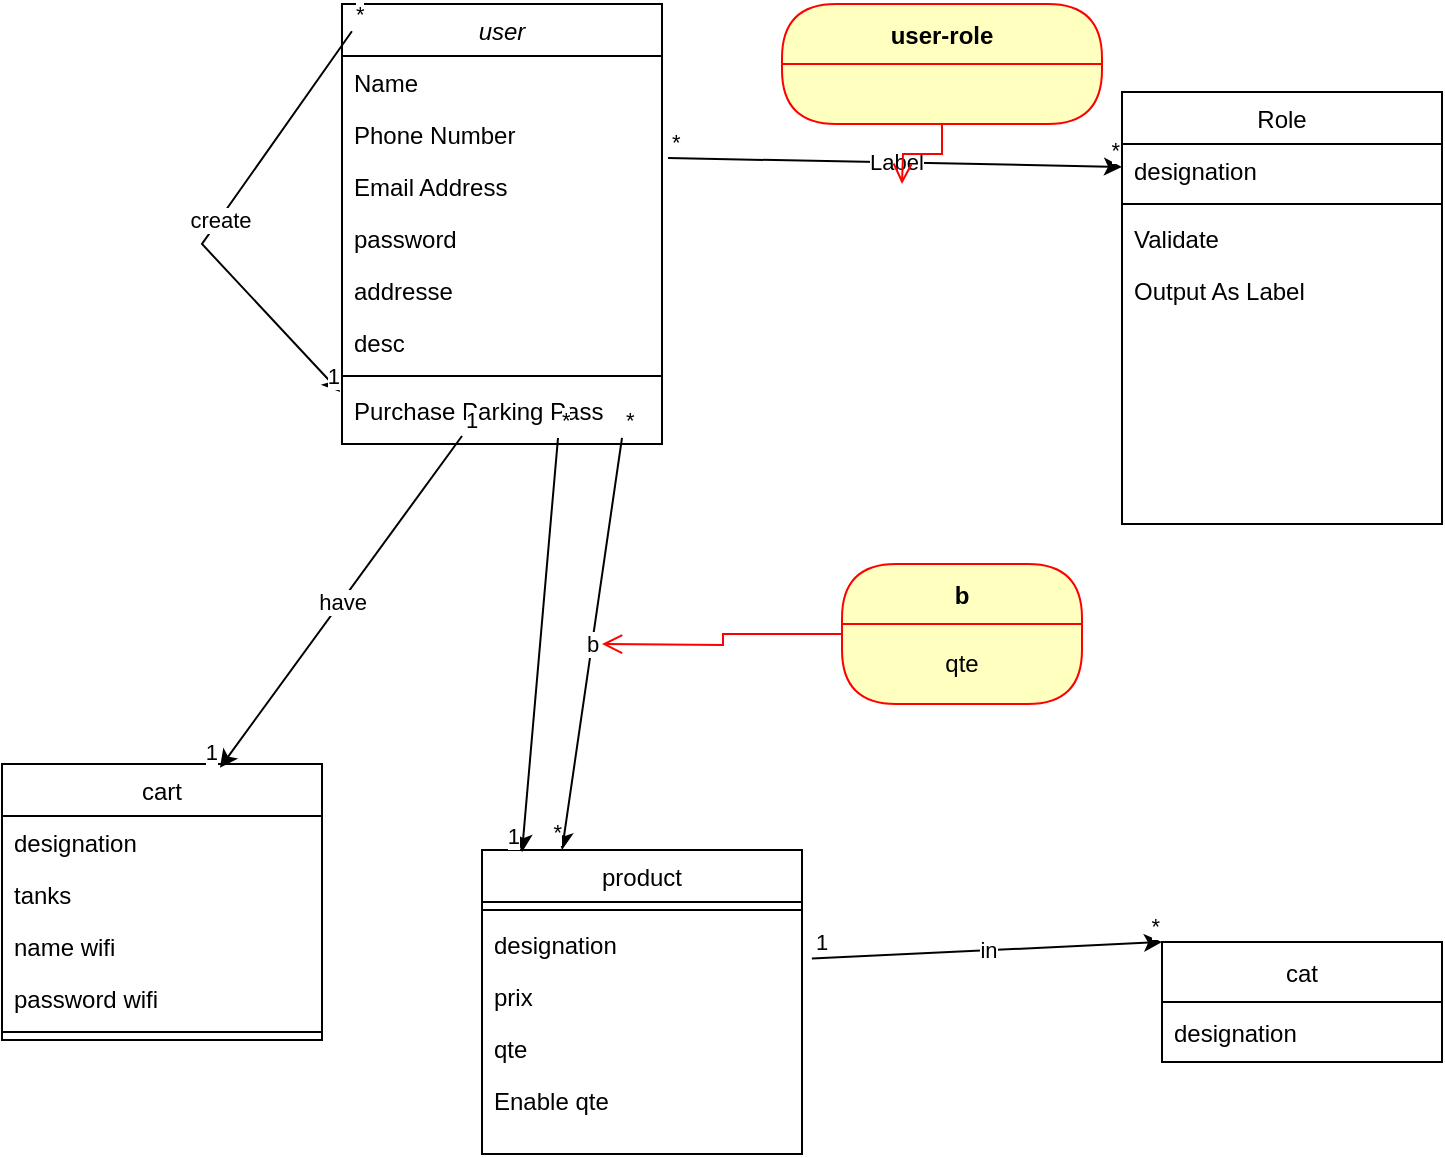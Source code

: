<mxfile version="20.2.6" type="github" pages="3">
  <diagram id="C5RBs43oDa-KdzZeNtuy" name="use case">
    <mxGraphModel dx="1108" dy="440" grid="1" gridSize="10" guides="1" tooltips="1" connect="1" arrows="1" fold="1" page="1" pageScale="1" pageWidth="827" pageHeight="1169" math="0" shadow="0">
      <root>
        <mxCell id="WIyWlLk6GJQsqaUBKTNV-0" />
        <mxCell id="WIyWlLk6GJQsqaUBKTNV-1" parent="WIyWlLk6GJQsqaUBKTNV-0" />
        <mxCell id="zkfFHV4jXpPFQw0GAbJ--0" value="user" style="swimlane;fontStyle=2;align=center;verticalAlign=top;childLayout=stackLayout;horizontal=1;startSize=26;horizontalStack=0;resizeParent=1;resizeLast=0;collapsible=1;marginBottom=0;rounded=0;shadow=0;strokeWidth=1;" parent="WIyWlLk6GJQsqaUBKTNV-1" vertex="1">
          <mxGeometry x="230" y="10" width="160" height="220" as="geometry">
            <mxRectangle x="230" y="140" width="160" height="26" as="alternateBounds" />
          </mxGeometry>
        </mxCell>
        <mxCell id="zkfFHV4jXpPFQw0GAbJ--1" value="Name" style="text;align=left;verticalAlign=top;spacingLeft=4;spacingRight=4;overflow=hidden;rotatable=0;points=[[0,0.5],[1,0.5]];portConstraint=eastwest;" parent="zkfFHV4jXpPFQw0GAbJ--0" vertex="1">
          <mxGeometry y="26" width="160" height="26" as="geometry" />
        </mxCell>
        <mxCell id="zkfFHV4jXpPFQw0GAbJ--2" value="Phone Number" style="text;align=left;verticalAlign=top;spacingLeft=4;spacingRight=4;overflow=hidden;rotatable=0;points=[[0,0.5],[1,0.5]];portConstraint=eastwest;rounded=0;shadow=0;html=0;" parent="zkfFHV4jXpPFQw0GAbJ--0" vertex="1">
          <mxGeometry y="52" width="160" height="26" as="geometry" />
        </mxCell>
        <mxCell id="zkfFHV4jXpPFQw0GAbJ--3" value="Email Address" style="text;align=left;verticalAlign=top;spacingLeft=4;spacingRight=4;overflow=hidden;rotatable=0;points=[[0,0.5],[1,0.5]];portConstraint=eastwest;rounded=0;shadow=0;html=0;" parent="zkfFHV4jXpPFQw0GAbJ--0" vertex="1">
          <mxGeometry y="78" width="160" height="26" as="geometry" />
        </mxCell>
        <mxCell id="9GW9zPtt0OB-GFvqHlYb-56" value="password" style="text;align=left;verticalAlign=top;spacingLeft=4;spacingRight=4;overflow=hidden;rotatable=0;points=[[0,0.5],[1,0.5]];portConstraint=eastwest;rounded=0;shadow=0;html=0;" parent="zkfFHV4jXpPFQw0GAbJ--0" vertex="1">
          <mxGeometry y="104" width="160" height="26" as="geometry" />
        </mxCell>
        <mxCell id="9GW9zPtt0OB-GFvqHlYb-57" value="addresse" style="text;align=left;verticalAlign=top;spacingLeft=4;spacingRight=4;overflow=hidden;rotatable=0;points=[[0,0.5],[1,0.5]];portConstraint=eastwest;rounded=0;shadow=0;html=0;" parent="zkfFHV4jXpPFQw0GAbJ--0" vertex="1">
          <mxGeometry y="130" width="160" height="26" as="geometry" />
        </mxCell>
        <mxCell id="9GW9zPtt0OB-GFvqHlYb-58" value="desc" style="text;align=left;verticalAlign=top;spacingLeft=4;spacingRight=4;overflow=hidden;rotatable=0;points=[[0,0.5],[1,0.5]];portConstraint=eastwest;rounded=0;shadow=0;html=0;" parent="zkfFHV4jXpPFQw0GAbJ--0" vertex="1">
          <mxGeometry y="156" width="160" height="26" as="geometry" />
        </mxCell>
        <mxCell id="zkfFHV4jXpPFQw0GAbJ--4" value="" style="line;html=1;strokeWidth=1;align=left;verticalAlign=middle;spacingTop=-1;spacingLeft=3;spacingRight=3;rotatable=0;labelPosition=right;points=[];portConstraint=eastwest;" parent="zkfFHV4jXpPFQw0GAbJ--0" vertex="1">
          <mxGeometry y="182" width="160" height="8" as="geometry" />
        </mxCell>
        <mxCell id="zkfFHV4jXpPFQw0GAbJ--5" value="Purchase Parking Pass" style="text;align=left;verticalAlign=top;spacingLeft=4;spacingRight=4;overflow=hidden;rotatable=0;points=[[0,0.5],[1,0.5]];portConstraint=eastwest;" parent="zkfFHV4jXpPFQw0GAbJ--0" vertex="1">
          <mxGeometry y="190" width="160" height="26" as="geometry" />
        </mxCell>
        <mxCell id="7Ox-P96dGKHUw_3E_dPG-4" value="" style="endArrow=classic;html=1;rounded=0;exitX=0.031;exitY=0.062;exitDx=0;exitDy=0;exitPerimeter=0;entryX=-0.006;entryY=0.154;entryDx=0;entryDy=0;entryPerimeter=0;" edge="1" parent="zkfFHV4jXpPFQw0GAbJ--0" source="zkfFHV4jXpPFQw0GAbJ--0" target="zkfFHV4jXpPFQw0GAbJ--5">
          <mxGeometry relative="1" as="geometry">
            <mxPoint x="-200" y="120" as="sourcePoint" />
            <mxPoint x="54" y="182" as="targetPoint" />
            <Array as="points">
              <mxPoint x="-70" y="120" />
            </Array>
          </mxGeometry>
        </mxCell>
        <mxCell id="7Ox-P96dGKHUw_3E_dPG-5" value="create" style="edgeLabel;resizable=0;html=1;align=center;verticalAlign=middle;" connectable="0" vertex="1" parent="7Ox-P96dGKHUw_3E_dPG-4">
          <mxGeometry relative="1" as="geometry" />
        </mxCell>
        <mxCell id="7Ox-P96dGKHUw_3E_dPG-6" value="*" style="edgeLabel;resizable=0;html=1;align=left;verticalAlign=bottom;" connectable="0" vertex="1" parent="7Ox-P96dGKHUw_3E_dPG-4">
          <mxGeometry x="-1" relative="1" as="geometry" />
        </mxCell>
        <mxCell id="7Ox-P96dGKHUw_3E_dPG-7" value="1" style="edgeLabel;resizable=0;html=1;align=right;verticalAlign=bottom;" connectable="0" vertex="1" parent="7Ox-P96dGKHUw_3E_dPG-4">
          <mxGeometry x="1" relative="1" as="geometry" />
        </mxCell>
        <mxCell id="zkfFHV4jXpPFQw0GAbJ--6" value="cart" style="swimlane;fontStyle=0;align=center;verticalAlign=top;childLayout=stackLayout;horizontal=1;startSize=26;horizontalStack=0;resizeParent=1;resizeLast=0;collapsible=1;marginBottom=0;rounded=0;shadow=0;strokeWidth=1;" parent="WIyWlLk6GJQsqaUBKTNV-1" vertex="1">
          <mxGeometry x="60" y="390" width="160" height="138" as="geometry">
            <mxRectangle x="130" y="380" width="160" height="26" as="alternateBounds" />
          </mxGeometry>
        </mxCell>
        <mxCell id="zkfFHV4jXpPFQw0GAbJ--7" value="designation" style="text;align=left;verticalAlign=top;spacingLeft=4;spacingRight=4;overflow=hidden;rotatable=0;points=[[0,0.5],[1,0.5]];portConstraint=eastwest;" parent="zkfFHV4jXpPFQw0GAbJ--6" vertex="1">
          <mxGeometry y="26" width="160" height="26" as="geometry" />
        </mxCell>
        <mxCell id="zkfFHV4jXpPFQw0GAbJ--8" value="tanks" style="text;align=left;verticalAlign=top;spacingLeft=4;spacingRight=4;overflow=hidden;rotatable=0;points=[[0,0.5],[1,0.5]];portConstraint=eastwest;rounded=0;shadow=0;html=0;" parent="zkfFHV4jXpPFQw0GAbJ--6" vertex="1">
          <mxGeometry y="52" width="160" height="26" as="geometry" />
        </mxCell>
        <mxCell id="9GW9zPtt0OB-GFvqHlYb-60" value="name wifi" style="text;align=left;verticalAlign=top;spacingLeft=4;spacingRight=4;overflow=hidden;rotatable=0;points=[[0,0.5],[1,0.5]];portConstraint=eastwest;rounded=0;shadow=0;html=0;" parent="zkfFHV4jXpPFQw0GAbJ--6" vertex="1">
          <mxGeometry y="78" width="160" height="26" as="geometry" />
        </mxCell>
        <mxCell id="9GW9zPtt0OB-GFvqHlYb-59" value="password wifi" style="text;align=left;verticalAlign=top;spacingLeft=4;spacingRight=4;overflow=hidden;rotatable=0;points=[[0,0.5],[1,0.5]];portConstraint=eastwest;rounded=0;shadow=0;html=0;" parent="zkfFHV4jXpPFQw0GAbJ--6" vertex="1">
          <mxGeometry y="104" width="160" height="26" as="geometry" />
        </mxCell>
        <mxCell id="zkfFHV4jXpPFQw0GAbJ--9" value="" style="line;html=1;strokeWidth=1;align=left;verticalAlign=middle;spacingTop=-1;spacingLeft=3;spacingRight=3;rotatable=0;labelPosition=right;points=[];portConstraint=eastwest;" parent="zkfFHV4jXpPFQw0GAbJ--6" vertex="1">
          <mxGeometry y="130" width="160" height="8" as="geometry" />
        </mxCell>
        <mxCell id="zkfFHV4jXpPFQw0GAbJ--13" value="product" style="swimlane;fontStyle=0;align=center;verticalAlign=top;childLayout=stackLayout;horizontal=1;startSize=26;horizontalStack=0;resizeParent=1;resizeLast=0;collapsible=1;marginBottom=0;rounded=0;shadow=0;strokeWidth=1;" parent="WIyWlLk6GJQsqaUBKTNV-1" vertex="1">
          <mxGeometry x="300" y="433" width="160" height="152" as="geometry">
            <mxRectangle x="340" y="380" width="170" height="26" as="alternateBounds" />
          </mxGeometry>
        </mxCell>
        <mxCell id="zkfFHV4jXpPFQw0GAbJ--15" value="" style="line;html=1;strokeWidth=1;align=left;verticalAlign=middle;spacingTop=-1;spacingLeft=3;spacingRight=3;rotatable=0;labelPosition=right;points=[];portConstraint=eastwest;" parent="zkfFHV4jXpPFQw0GAbJ--13" vertex="1">
          <mxGeometry y="26" width="160" height="8" as="geometry" />
        </mxCell>
        <mxCell id="zkfFHV4jXpPFQw0GAbJ--14" value="designation" style="text;align=left;verticalAlign=top;spacingLeft=4;spacingRight=4;overflow=hidden;rotatable=0;points=[[0,0.5],[1,0.5]];portConstraint=eastwest;" parent="zkfFHV4jXpPFQw0GAbJ--13" vertex="1">
          <mxGeometry y="34" width="160" height="26" as="geometry" />
        </mxCell>
        <mxCell id="9GW9zPtt0OB-GFvqHlYb-53" value="prix" style="text;align=left;verticalAlign=top;spacingLeft=4;spacingRight=4;overflow=hidden;rotatable=0;points=[[0,0.5],[1,0.5]];portConstraint=eastwest;" parent="zkfFHV4jXpPFQw0GAbJ--13" vertex="1">
          <mxGeometry y="60" width="160" height="26" as="geometry" />
        </mxCell>
        <mxCell id="9GW9zPtt0OB-GFvqHlYb-54" value="qte" style="text;align=left;verticalAlign=top;spacingLeft=4;spacingRight=4;overflow=hidden;rotatable=0;points=[[0,0.5],[1,0.5]];portConstraint=eastwest;" parent="zkfFHV4jXpPFQw0GAbJ--13" vertex="1">
          <mxGeometry y="86" width="160" height="26" as="geometry" />
        </mxCell>
        <mxCell id="9GW9zPtt0OB-GFvqHlYb-65" value="Enable qte" style="text;align=left;verticalAlign=top;spacingLeft=4;spacingRight=4;overflow=hidden;rotatable=0;points=[[0,0.5],[1,0.5]];portConstraint=eastwest;" parent="zkfFHV4jXpPFQw0GAbJ--13" vertex="1">
          <mxGeometry y="112" width="160" height="26" as="geometry" />
        </mxCell>
        <mxCell id="zkfFHV4jXpPFQw0GAbJ--17" value="Role" style="swimlane;fontStyle=0;align=center;verticalAlign=top;childLayout=stackLayout;horizontal=1;startSize=26;horizontalStack=0;resizeParent=1;resizeLast=0;collapsible=1;marginBottom=0;rounded=0;shadow=0;strokeWidth=1;" parent="WIyWlLk6GJQsqaUBKTNV-1" vertex="1">
          <mxGeometry x="620" y="54" width="160" height="216" as="geometry">
            <mxRectangle x="550" y="140" width="160" height="26" as="alternateBounds" />
          </mxGeometry>
        </mxCell>
        <mxCell id="zkfFHV4jXpPFQw0GAbJ--18" value="designation" style="text;align=left;verticalAlign=top;spacingLeft=4;spacingRight=4;overflow=hidden;rotatable=0;points=[[0,0.5],[1,0.5]];portConstraint=eastwest;" parent="zkfFHV4jXpPFQw0GAbJ--17" vertex="1">
          <mxGeometry y="26" width="160" height="26" as="geometry" />
        </mxCell>
        <mxCell id="zkfFHV4jXpPFQw0GAbJ--23" value="" style="line;html=1;strokeWidth=1;align=left;verticalAlign=middle;spacingTop=-1;spacingLeft=3;spacingRight=3;rotatable=0;labelPosition=right;points=[];portConstraint=eastwest;" parent="zkfFHV4jXpPFQw0GAbJ--17" vertex="1">
          <mxGeometry y="52" width="160" height="8" as="geometry" />
        </mxCell>
        <mxCell id="zkfFHV4jXpPFQw0GAbJ--24" value="Validate" style="text;align=left;verticalAlign=top;spacingLeft=4;spacingRight=4;overflow=hidden;rotatable=0;points=[[0,0.5],[1,0.5]];portConstraint=eastwest;" parent="zkfFHV4jXpPFQw0GAbJ--17" vertex="1">
          <mxGeometry y="60" width="160" height="26" as="geometry" />
        </mxCell>
        <mxCell id="zkfFHV4jXpPFQw0GAbJ--25" value="Output As Label" style="text;align=left;verticalAlign=top;spacingLeft=4;spacingRight=4;overflow=hidden;rotatable=0;points=[[0,0.5],[1,0.5]];portConstraint=eastwest;" parent="zkfFHV4jXpPFQw0GAbJ--17" vertex="1">
          <mxGeometry y="86" width="160" height="26" as="geometry" />
        </mxCell>
        <mxCell id="9GW9zPtt0OB-GFvqHlYb-6" value="cat" style="swimlane;fontStyle=0;childLayout=stackLayout;horizontal=1;startSize=30;horizontalStack=0;resizeParent=1;resizeParentMax=0;resizeLast=0;collapsible=1;marginBottom=0;" parent="WIyWlLk6GJQsqaUBKTNV-1" vertex="1">
          <mxGeometry x="640" y="479" width="140" height="60" as="geometry" />
        </mxCell>
        <mxCell id="9GW9zPtt0OB-GFvqHlYb-7" value="designation" style="text;strokeColor=none;fillColor=none;align=left;verticalAlign=middle;spacingLeft=4;spacingRight=4;overflow=hidden;points=[[0,0.5],[1,0.5]];portConstraint=eastwest;rotatable=0;" parent="9GW9zPtt0OB-GFvqHlYb-6" vertex="1">
          <mxGeometry y="30" width="140" height="30" as="geometry" />
        </mxCell>
        <mxCell id="9GW9zPtt0OB-GFvqHlYb-15" value="" style="endArrow=classic;html=1;rounded=0;exitX=0.375;exitY=1;exitDx=0;exitDy=0;exitPerimeter=0;entryX=0.681;entryY=0.014;entryDx=0;entryDy=0;entryPerimeter=0;" parent="WIyWlLk6GJQsqaUBKTNV-1" source="zkfFHV4jXpPFQw0GAbJ--5" target="zkfFHV4jXpPFQw0GAbJ--6" edge="1">
          <mxGeometry relative="1" as="geometry">
            <mxPoint x="370" y="310" as="sourcePoint" />
            <mxPoint x="530" y="310" as="targetPoint" />
          </mxGeometry>
        </mxCell>
        <mxCell id="9GW9zPtt0OB-GFvqHlYb-16" value="have" style="edgeLabel;resizable=0;html=1;align=center;verticalAlign=middle;" parent="9GW9zPtt0OB-GFvqHlYb-15" connectable="0" vertex="1">
          <mxGeometry relative="1" as="geometry" />
        </mxCell>
        <mxCell id="9GW9zPtt0OB-GFvqHlYb-17" value="1" style="edgeLabel;resizable=0;html=1;align=left;verticalAlign=bottom;" parent="9GW9zPtt0OB-GFvqHlYb-15" connectable="0" vertex="1">
          <mxGeometry x="-1" relative="1" as="geometry" />
        </mxCell>
        <mxCell id="9GW9zPtt0OB-GFvqHlYb-18" value="1" style="edgeLabel;resizable=0;html=1;align=right;verticalAlign=bottom;" parent="9GW9zPtt0OB-GFvqHlYb-15" connectable="0" vertex="1">
          <mxGeometry x="1" relative="1" as="geometry" />
        </mxCell>
        <mxCell id="9GW9zPtt0OB-GFvqHlYb-20" value="" style="endArrow=classic;html=1;rounded=0;exitX=1.019;exitY=-0.038;exitDx=0;exitDy=0;exitPerimeter=0;" parent="WIyWlLk6GJQsqaUBKTNV-1" source="zkfFHV4jXpPFQw0GAbJ--3" target="zkfFHV4jXpPFQw0GAbJ--18" edge="1">
          <mxGeometry relative="1" as="geometry">
            <mxPoint x="360" y="270" as="sourcePoint" />
            <mxPoint x="618.08" y="84.002" as="targetPoint" />
          </mxGeometry>
        </mxCell>
        <mxCell id="9GW9zPtt0OB-GFvqHlYb-21" value="Label" style="edgeLabel;resizable=0;html=1;align=center;verticalAlign=middle;" parent="9GW9zPtt0OB-GFvqHlYb-20" connectable="0" vertex="1">
          <mxGeometry relative="1" as="geometry" />
        </mxCell>
        <mxCell id="9GW9zPtt0OB-GFvqHlYb-22" value="*" style="edgeLabel;resizable=0;html=1;align=left;verticalAlign=bottom;" parent="9GW9zPtt0OB-GFvqHlYb-20" connectable="0" vertex="1">
          <mxGeometry x="-1" relative="1" as="geometry" />
        </mxCell>
        <mxCell id="9GW9zPtt0OB-GFvqHlYb-23" value="*" style="edgeLabel;resizable=0;html=1;align=right;verticalAlign=bottom;" parent="9GW9zPtt0OB-GFvqHlYb-20" connectable="0" vertex="1">
          <mxGeometry x="1" relative="1" as="geometry" />
        </mxCell>
        <mxCell id="9GW9zPtt0OB-GFvqHlYb-34" value="" style="endArrow=classic;html=1;rounded=0;exitX=0.875;exitY=1.038;exitDx=0;exitDy=0;exitPerimeter=0;entryX=0.25;entryY=0;entryDx=0;entryDy=0;" parent="WIyWlLk6GJQsqaUBKTNV-1" source="zkfFHV4jXpPFQw0GAbJ--5" target="zkfFHV4jXpPFQw0GAbJ--13" edge="1">
          <mxGeometry relative="1" as="geometry">
            <mxPoint x="370" y="310" as="sourcePoint" />
            <mxPoint x="530" y="310" as="targetPoint" />
          </mxGeometry>
        </mxCell>
        <mxCell id="9GW9zPtt0OB-GFvqHlYb-35" value="b" style="edgeLabel;resizable=0;html=1;align=center;verticalAlign=middle;" parent="9GW9zPtt0OB-GFvqHlYb-34" connectable="0" vertex="1">
          <mxGeometry relative="1" as="geometry" />
        </mxCell>
        <mxCell id="9GW9zPtt0OB-GFvqHlYb-36" value="*" style="edgeLabel;resizable=0;html=1;align=left;verticalAlign=bottom;" parent="9GW9zPtt0OB-GFvqHlYb-34" connectable="0" vertex="1">
          <mxGeometry x="-1" relative="1" as="geometry" />
        </mxCell>
        <mxCell id="9GW9zPtt0OB-GFvqHlYb-37" value="*" style="edgeLabel;resizable=0;html=1;align=right;verticalAlign=bottom;" parent="9GW9zPtt0OB-GFvqHlYb-34" connectable="0" vertex="1">
          <mxGeometry x="1" relative="1" as="geometry" />
        </mxCell>
        <mxCell id="9GW9zPtt0OB-GFvqHlYb-38" value="" style="endArrow=classic;html=1;rounded=0;entryX=0;entryY=0;entryDx=0;entryDy=0;exitX=1.031;exitY=0.357;exitDx=0;exitDy=0;exitPerimeter=0;" parent="WIyWlLk6GJQsqaUBKTNV-1" source="zkfFHV4jXpPFQw0GAbJ--13" target="9GW9zPtt0OB-GFvqHlYb-6" edge="1">
          <mxGeometry relative="1" as="geometry">
            <mxPoint x="370" y="310" as="sourcePoint" />
            <mxPoint x="530" y="310" as="targetPoint" />
          </mxGeometry>
        </mxCell>
        <mxCell id="9GW9zPtt0OB-GFvqHlYb-39" value="in" style="edgeLabel;resizable=0;html=1;align=center;verticalAlign=middle;" parent="9GW9zPtt0OB-GFvqHlYb-38" connectable="0" vertex="1">
          <mxGeometry relative="1" as="geometry" />
        </mxCell>
        <mxCell id="9GW9zPtt0OB-GFvqHlYb-40" value="1" style="edgeLabel;resizable=0;html=1;align=left;verticalAlign=bottom;" parent="9GW9zPtt0OB-GFvqHlYb-38" connectable="0" vertex="1">
          <mxGeometry x="-1" relative="1" as="geometry" />
        </mxCell>
        <mxCell id="9GW9zPtt0OB-GFvqHlYb-41" value="*" style="edgeLabel;resizable=0;html=1;align=right;verticalAlign=bottom;" parent="9GW9zPtt0OB-GFvqHlYb-38" connectable="0" vertex="1">
          <mxGeometry x="1" relative="1" as="geometry" />
        </mxCell>
        <mxCell id="9GW9zPtt0OB-GFvqHlYb-44" value="b" style="swimlane;fontStyle=1;align=center;verticalAlign=middle;childLayout=stackLayout;horizontal=1;startSize=30;horizontalStack=0;resizeParent=0;resizeLast=1;container=0;fontColor=#000000;collapsible=0;rounded=1;arcSize=30;strokeColor=#ff0000;fillColor=#ffffc0;swimlaneFillColor=#ffffc0;dropTarget=0;" parent="WIyWlLk6GJQsqaUBKTNV-1" vertex="1">
          <mxGeometry x="480" y="290" width="120" height="70" as="geometry" />
        </mxCell>
        <mxCell id="9GW9zPtt0OB-GFvqHlYb-45" value="qte" style="text;html=1;strokeColor=none;fillColor=none;align=center;verticalAlign=middle;spacingLeft=4;spacingRight=4;whiteSpace=wrap;overflow=hidden;rotatable=0;fontColor=#000000;" parent="9GW9zPtt0OB-GFvqHlYb-44" vertex="1">
          <mxGeometry y="30" width="120" height="40" as="geometry" />
        </mxCell>
        <mxCell id="9GW9zPtt0OB-GFvqHlYb-46" value="" style="edgeStyle=orthogonalEdgeStyle;html=1;verticalAlign=bottom;endArrow=open;endSize=8;strokeColor=#ff0000;rounded=0;" parent="WIyWlLk6GJQsqaUBKTNV-1" source="9GW9zPtt0OB-GFvqHlYb-44" edge="1">
          <mxGeometry relative="1" as="geometry">
            <mxPoint x="360" y="330" as="targetPoint" />
          </mxGeometry>
        </mxCell>
        <mxCell id="9GW9zPtt0OB-GFvqHlYb-48" value="user-role" style="swimlane;fontStyle=1;align=center;verticalAlign=middle;childLayout=stackLayout;horizontal=1;startSize=30;horizontalStack=0;resizeParent=0;resizeLast=1;container=0;fontColor=#000000;collapsible=0;rounded=1;arcSize=30;strokeColor=#ff0000;fillColor=#ffffc0;swimlaneFillColor=#ffffc0;dropTarget=0;" parent="WIyWlLk6GJQsqaUBKTNV-1" vertex="1">
          <mxGeometry x="450" y="10" width="160" height="60" as="geometry" />
        </mxCell>
        <mxCell id="9GW9zPtt0OB-GFvqHlYb-50" value="" style="edgeStyle=orthogonalEdgeStyle;html=1;verticalAlign=bottom;endArrow=open;endSize=8;strokeColor=#ff0000;rounded=0;" parent="WIyWlLk6GJQsqaUBKTNV-1" source="9GW9zPtt0OB-GFvqHlYb-48" edge="1">
          <mxGeometry relative="1" as="geometry">
            <mxPoint x="510" y="100" as="targetPoint" />
          </mxGeometry>
        </mxCell>
        <mxCell id="9GW9zPtt0OB-GFvqHlYb-61" value="" style="endArrow=classic;html=1;rounded=0;entryX=0.125;entryY=0.007;entryDx=0;entryDy=0;exitX=0.675;exitY=1.038;exitDx=0;exitDy=0;exitPerimeter=0;entryPerimeter=0;" parent="WIyWlLk6GJQsqaUBKTNV-1" source="zkfFHV4jXpPFQw0GAbJ--5" target="zkfFHV4jXpPFQw0GAbJ--13" edge="1">
          <mxGeometry relative="1" as="geometry">
            <mxPoint x="340" y="240" as="sourcePoint" />
            <mxPoint x="310" y="432.01" as="targetPoint" />
          </mxGeometry>
        </mxCell>
        <mxCell id="9GW9zPtt0OB-GFvqHlYb-63" value="*" style="edgeLabel;resizable=0;html=1;align=left;verticalAlign=bottom;" parent="9GW9zPtt0OB-GFvqHlYb-61" connectable="0" vertex="1">
          <mxGeometry x="-1" relative="1" as="geometry" />
        </mxCell>
        <mxCell id="9GW9zPtt0OB-GFvqHlYb-64" value="1" style="edgeLabel;resizable=0;html=1;align=right;verticalAlign=bottom;" parent="9GW9zPtt0OB-GFvqHlYb-61" connectable="0" vertex="1">
          <mxGeometry x="1" relative="1" as="geometry" />
        </mxCell>
      </root>
    </mxGraphModel>
  </diagram>
  <diagram id="ukNAev84shbZowJKCmwm" name="Page-2">
    <mxGraphModel dx="1108" dy="440" grid="1" gridSize="10" guides="1" tooltips="1" connect="1" arrows="1" fold="1" page="1" pageScale="1" pageWidth="850" pageHeight="1100" math="0" shadow="0">
      <root>
        <mxCell id="0" />
        <mxCell id="1" parent="0" />
        <mxCell id="0UPTkYi-YYgdWV12qrN--1" value="user" style="swimlane;fontStyle=2;align=center;verticalAlign=top;childLayout=stackLayout;horizontal=1;startSize=26;horizontalStack=0;resizeParent=1;resizeLast=0;collapsible=1;marginBottom=0;rounded=0;shadow=0;strokeWidth=1;" parent="1" vertex="1">
          <mxGeometry x="100" y="20" width="160" height="242" as="geometry">
            <mxRectangle x="230" y="140" width="160" height="26" as="alternateBounds" />
          </mxGeometry>
        </mxCell>
        <mxCell id="0UPTkYi-YYgdWV12qrN--2" value="Name" style="text;align=left;verticalAlign=top;spacingLeft=4;spacingRight=4;overflow=hidden;rotatable=0;points=[[0,0.5],[1,0.5]];portConstraint=eastwest;" parent="0UPTkYi-YYgdWV12qrN--1" vertex="1">
          <mxGeometry y="26" width="160" height="26" as="geometry" />
        </mxCell>
        <mxCell id="0UPTkYi-YYgdWV12qrN--3" value="Phone Number" style="text;align=left;verticalAlign=top;spacingLeft=4;spacingRight=4;overflow=hidden;rotatable=0;points=[[0,0.5],[1,0.5]];portConstraint=eastwest;rounded=0;shadow=0;html=0;" parent="0UPTkYi-YYgdWV12qrN--1" vertex="1">
          <mxGeometry y="52" width="160" height="26" as="geometry" />
        </mxCell>
        <mxCell id="0UPTkYi-YYgdWV12qrN--4" value="Email Address" style="text;align=left;verticalAlign=top;spacingLeft=4;spacingRight=4;overflow=hidden;rotatable=0;points=[[0,0.5],[1,0.5]];portConstraint=eastwest;rounded=0;shadow=0;html=0;" parent="0UPTkYi-YYgdWV12qrN--1" vertex="1">
          <mxGeometry y="78" width="160" height="26" as="geometry" />
        </mxCell>
        <mxCell id="0UPTkYi-YYgdWV12qrN--5" value="password" style="text;align=left;verticalAlign=top;spacingLeft=4;spacingRight=4;overflow=hidden;rotatable=0;points=[[0,0.5],[1,0.5]];portConstraint=eastwest;rounded=0;shadow=0;html=0;" parent="0UPTkYi-YYgdWV12qrN--1" vertex="1">
          <mxGeometry y="104" width="160" height="26" as="geometry" />
        </mxCell>
        <mxCell id="0UPTkYi-YYgdWV12qrN--6" value="addresse" style="text;align=left;verticalAlign=top;spacingLeft=4;spacingRight=4;overflow=hidden;rotatable=0;points=[[0,0.5],[1,0.5]];portConstraint=eastwest;rounded=0;shadow=0;html=0;" parent="0UPTkYi-YYgdWV12qrN--1" vertex="1">
          <mxGeometry y="130" width="160" height="26" as="geometry" />
        </mxCell>
        <mxCell id="0UPTkYi-YYgdWV12qrN--7" value="desc" style="text;align=left;verticalAlign=top;spacingLeft=4;spacingRight=4;overflow=hidden;rotatable=0;points=[[0,0.5],[1,0.5]];portConstraint=eastwest;rounded=0;shadow=0;html=0;" parent="0UPTkYi-YYgdWV12qrN--1" vertex="1">
          <mxGeometry y="156" width="160" height="26" as="geometry" />
        </mxCell>
        <mxCell id="81LsaDCHp09TIffWch5B-2" value="user_id" style="text;align=left;verticalAlign=top;spacingLeft=4;spacingRight=4;overflow=hidden;rotatable=0;points=[[0,0.5],[1,0.5]];portConstraint=eastwest;rounded=0;shadow=0;html=0;" vertex="1" parent="0UPTkYi-YYgdWV12qrN--1">
          <mxGeometry y="182" width="160" height="26" as="geometry" />
        </mxCell>
        <mxCell id="0UPTkYi-YYgdWV12qrN--8" value="" style="line;html=1;strokeWidth=1;align=left;verticalAlign=middle;spacingTop=-1;spacingLeft=3;spacingRight=3;rotatable=0;labelPosition=right;points=[];portConstraint=eastwest;" parent="0UPTkYi-YYgdWV12qrN--1" vertex="1">
          <mxGeometry y="208" width="160" height="8" as="geometry" />
        </mxCell>
        <mxCell id="0UPTkYi-YYgdWV12qrN--9" value="." style="text;align=left;verticalAlign=top;spacingLeft=4;spacingRight=4;overflow=hidden;rotatable=0;points=[[0,0.5],[1,0.5]];portConstraint=eastwest;" parent="0UPTkYi-YYgdWV12qrN--1" vertex="1">
          <mxGeometry y="216" width="160" height="26" as="geometry" />
        </mxCell>
        <mxCell id="81LsaDCHp09TIffWch5B-1" value="" style="endArrow=classic;html=1;rounded=0;entryX=1;entryY=0.065;entryDx=0;entryDy=0;entryPerimeter=0;" edge="1" parent="0UPTkYi-YYgdWV12qrN--1" source="81LsaDCHp09TIffWch5B-2" target="0UPTkYi-YYgdWV12qrN--1">
          <mxGeometry width="50" height="50" relative="1" as="geometry">
            <mxPoint x="230" y="80" as="sourcePoint" />
            <mxPoint x="350" y="180" as="targetPoint" />
            <Array as="points">
              <mxPoint x="280" y="60" />
              <mxPoint x="260" y="30" />
            </Array>
          </mxGeometry>
        </mxCell>
        <mxCell id="0UPTkYi-YYgdWV12qrN--10" value="cart" style="swimlane;fontStyle=0;align=center;verticalAlign=top;childLayout=stackLayout;horizontal=1;startSize=26;horizontalStack=0;resizeParent=1;resizeLast=0;collapsible=1;marginBottom=0;rounded=0;shadow=0;strokeWidth=1;" parent="1" vertex="1">
          <mxGeometry x="60" y="390" width="160" height="164" as="geometry">
            <mxRectangle x="130" y="380" width="160" height="26" as="alternateBounds" />
          </mxGeometry>
        </mxCell>
        <mxCell id="0UPTkYi-YYgdWV12qrN--11" value="designation" style="text;align=left;verticalAlign=top;spacingLeft=4;spacingRight=4;overflow=hidden;rotatable=0;points=[[0,0.5],[1,0.5]];portConstraint=eastwest;" parent="0UPTkYi-YYgdWV12qrN--10" vertex="1">
          <mxGeometry y="26" width="160" height="26" as="geometry" />
        </mxCell>
        <mxCell id="0UPTkYi-YYgdWV12qrN--62" value="User_id" style="text;align=left;verticalAlign=top;spacingLeft=4;spacingRight=4;overflow=hidden;rotatable=0;points=[[0,0.5],[1,0.5]];portConstraint=eastwest;" parent="0UPTkYi-YYgdWV12qrN--10" vertex="1">
          <mxGeometry y="52" width="160" height="26" as="geometry" />
        </mxCell>
        <mxCell id="0UPTkYi-YYgdWV12qrN--12" value="tanks" style="text;align=left;verticalAlign=top;spacingLeft=4;spacingRight=4;overflow=hidden;rotatable=0;points=[[0,0.5],[1,0.5]];portConstraint=eastwest;rounded=0;shadow=0;html=0;" parent="0UPTkYi-YYgdWV12qrN--10" vertex="1">
          <mxGeometry y="78" width="160" height="26" as="geometry" />
        </mxCell>
        <mxCell id="0UPTkYi-YYgdWV12qrN--13" value="name wifi" style="text;align=left;verticalAlign=top;spacingLeft=4;spacingRight=4;overflow=hidden;rotatable=0;points=[[0,0.5],[1,0.5]];portConstraint=eastwest;rounded=0;shadow=0;html=0;" parent="0UPTkYi-YYgdWV12qrN--10" vertex="1">
          <mxGeometry y="104" width="160" height="26" as="geometry" />
        </mxCell>
        <mxCell id="0UPTkYi-YYgdWV12qrN--14" value="password wifi" style="text;align=left;verticalAlign=top;spacingLeft=4;spacingRight=4;overflow=hidden;rotatable=0;points=[[0,0.5],[1,0.5]];portConstraint=eastwest;rounded=0;shadow=0;html=0;" parent="0UPTkYi-YYgdWV12qrN--10" vertex="1">
          <mxGeometry y="130" width="160" height="26" as="geometry" />
        </mxCell>
        <mxCell id="0UPTkYi-YYgdWV12qrN--15" value="" style="line;html=1;strokeWidth=1;align=left;verticalAlign=middle;spacingTop=-1;spacingLeft=3;spacingRight=3;rotatable=0;labelPosition=right;points=[];portConstraint=eastwest;" parent="0UPTkYi-YYgdWV12qrN--10" vertex="1">
          <mxGeometry y="156" width="160" height="8" as="geometry" />
        </mxCell>
        <mxCell id="0UPTkYi-YYgdWV12qrN--66" style="edgeStyle=orthogonalEdgeStyle;rounded=0;orthogonalLoop=1;jettySize=auto;html=1;" parent="1" source="0UPTkYi-YYgdWV12qrN--16" target="0UPTkYi-YYgdWV12qrN--64" edge="1">
          <mxGeometry relative="1" as="geometry" />
        </mxCell>
        <mxCell id="0UPTkYi-YYgdWV12qrN--16" value="product" style="swimlane;fontStyle=0;align=center;verticalAlign=top;childLayout=stackLayout;horizontal=1;startSize=26;horizontalStack=0;resizeParent=1;resizeLast=0;collapsible=1;marginBottom=0;rounded=0;shadow=0;strokeWidth=1;" parent="1" vertex="1">
          <mxGeometry x="300" y="433" width="160" height="190" as="geometry">
            <mxRectangle x="340" y="380" width="170" height="26" as="alternateBounds" />
          </mxGeometry>
        </mxCell>
        <mxCell id="0UPTkYi-YYgdWV12qrN--17" value="" style="line;html=1;strokeWidth=1;align=left;verticalAlign=middle;spacingTop=-1;spacingLeft=3;spacingRight=3;rotatable=0;labelPosition=right;points=[];portConstraint=eastwest;" parent="0UPTkYi-YYgdWV12qrN--16" vertex="1">
          <mxGeometry y="26" width="160" height="8" as="geometry" />
        </mxCell>
        <mxCell id="0UPTkYi-YYgdWV12qrN--18" value="designation" style="text;align=left;verticalAlign=top;spacingLeft=4;spacingRight=4;overflow=hidden;rotatable=0;points=[[0,0.5],[1,0.5]];portConstraint=eastwest;" parent="0UPTkYi-YYgdWV12qrN--16" vertex="1">
          <mxGeometry y="34" width="160" height="26" as="geometry" />
        </mxCell>
        <mxCell id="0UPTkYi-YYgdWV12qrN--63" value="User_id" style="text;align=left;verticalAlign=top;spacingLeft=4;spacingRight=4;overflow=hidden;rotatable=0;points=[[0,0.5],[1,0.5]];portConstraint=eastwest;" parent="0UPTkYi-YYgdWV12qrN--16" vertex="1">
          <mxGeometry y="60" width="160" height="26" as="geometry" />
        </mxCell>
        <mxCell id="0UPTkYi-YYgdWV12qrN--67" value="cat_id" style="text;align=left;verticalAlign=top;spacingLeft=4;spacingRight=4;overflow=hidden;rotatable=0;points=[[0,0.5],[1,0.5]];portConstraint=eastwest;" parent="0UPTkYi-YYgdWV12qrN--16" vertex="1">
          <mxGeometry y="86" width="160" height="26" as="geometry" />
        </mxCell>
        <mxCell id="0UPTkYi-YYgdWV12qrN--19" value="prix" style="text;align=left;verticalAlign=top;spacingLeft=4;spacingRight=4;overflow=hidden;rotatable=0;points=[[0,0.5],[1,0.5]];portConstraint=eastwest;" parent="0UPTkYi-YYgdWV12qrN--16" vertex="1">
          <mxGeometry y="112" width="160" height="26" as="geometry" />
        </mxCell>
        <mxCell id="0UPTkYi-YYgdWV12qrN--20" value="qte" style="text;align=left;verticalAlign=top;spacingLeft=4;spacingRight=4;overflow=hidden;rotatable=0;points=[[0,0.5],[1,0.5]];portConstraint=eastwest;" parent="0UPTkYi-YYgdWV12qrN--16" vertex="1">
          <mxGeometry y="138" width="160" height="26" as="geometry" />
        </mxCell>
        <mxCell id="0UPTkYi-YYgdWV12qrN--21" value="Enable qte" style="text;align=left;verticalAlign=top;spacingLeft=4;spacingRight=4;overflow=hidden;rotatable=0;points=[[0,0.5],[1,0.5]];portConstraint=eastwest;" parent="0UPTkYi-YYgdWV12qrN--16" vertex="1">
          <mxGeometry y="164" width="160" height="26" as="geometry" />
        </mxCell>
        <mxCell id="0UPTkYi-YYgdWV12qrN--22" value="Role" style="swimlane;fontStyle=0;align=center;verticalAlign=top;childLayout=stackLayout;horizontal=1;startSize=26;horizontalStack=0;resizeParent=1;resizeLast=0;collapsible=1;marginBottom=0;rounded=0;shadow=0;strokeWidth=1;" parent="1" vertex="1">
          <mxGeometry x="620" y="54" width="160" height="216" as="geometry">
            <mxRectangle x="550" y="140" width="160" height="26" as="alternateBounds" />
          </mxGeometry>
        </mxCell>
        <mxCell id="0UPTkYi-YYgdWV12qrN--23" value="designation" style="text;align=left;verticalAlign=top;spacingLeft=4;spacingRight=4;overflow=hidden;rotatable=0;points=[[0,0.5],[1,0.5]];portConstraint=eastwest;" parent="0UPTkYi-YYgdWV12qrN--22" vertex="1">
          <mxGeometry y="26" width="160" height="26" as="geometry" />
        </mxCell>
        <mxCell id="0UPTkYi-YYgdWV12qrN--24" value="" style="line;html=1;strokeWidth=1;align=left;verticalAlign=middle;spacingTop=-1;spacingLeft=3;spacingRight=3;rotatable=0;labelPosition=right;points=[];portConstraint=eastwest;" parent="0UPTkYi-YYgdWV12qrN--22" vertex="1">
          <mxGeometry y="52" width="160" height="8" as="geometry" />
        </mxCell>
        <mxCell id="0UPTkYi-YYgdWV12qrN--26" value="." style="text;align=left;verticalAlign=top;spacingLeft=4;spacingRight=4;overflow=hidden;rotatable=0;points=[[0,0.5],[1,0.5]];portConstraint=eastwest;" parent="0UPTkYi-YYgdWV12qrN--22" vertex="1">
          <mxGeometry y="60" width="160" height="26" as="geometry" />
        </mxCell>
        <mxCell id="0UPTkYi-YYgdWV12qrN--27" value="cat" style="swimlane;fontStyle=0;childLayout=stackLayout;horizontal=1;startSize=30;horizontalStack=0;resizeParent=1;resizeParentMax=0;resizeLast=0;collapsible=1;marginBottom=0;" parent="1" vertex="1">
          <mxGeometry x="640" y="479" width="140" height="60" as="geometry" />
        </mxCell>
        <mxCell id="0UPTkYi-YYgdWV12qrN--28" value="designation" style="text;strokeColor=none;fillColor=none;align=left;verticalAlign=middle;spacingLeft=4;spacingRight=4;overflow=hidden;points=[[0,0.5],[1,0.5]];portConstraint=eastwest;rotatable=0;" parent="0UPTkYi-YYgdWV12qrN--27" vertex="1">
          <mxGeometry y="30" width="140" height="30" as="geometry" />
        </mxCell>
        <mxCell id="0UPTkYi-YYgdWV12qrN--59" style="edgeStyle=orthogonalEdgeStyle;rounded=0;orthogonalLoop=1;jettySize=auto;html=1;entryX=0;entryY=0.5;entryDx=0;entryDy=0;" parent="1" source="0UPTkYi-YYgdWV12qrN--56" target="0UPTkYi-YYgdWV12qrN--26" edge="1">
          <mxGeometry relative="1" as="geometry" />
        </mxCell>
        <mxCell id="0UPTkYi-YYgdWV12qrN--60" style="edgeStyle=orthogonalEdgeStyle;rounded=0;orthogonalLoop=1;jettySize=auto;html=1;entryX=1;entryY=0.5;entryDx=0;entryDy=0;" parent="1" source="0UPTkYi-YYgdWV12qrN--56" target="0UPTkYi-YYgdWV12qrN--5" edge="1">
          <mxGeometry relative="1" as="geometry" />
        </mxCell>
        <mxCell id="0UPTkYi-YYgdWV12qrN--56" value="&lt;p style=&quot;margin:0px;margin-top:4px;text-align:center;&quot;&gt;&lt;b&gt;Class&lt;/b&gt;&lt;/p&gt;&lt;hr size=&quot;1&quot;&gt;&lt;p style=&quot;margin:0px;margin-left:4px;&quot;&gt;+ Role_Id Int&lt;/p&gt;&lt;p style=&quot;margin:0px;margin-left:4px;&quot;&gt;+ User_id int&lt;br&gt;&lt;/p&gt;" style="verticalAlign=top;align=left;overflow=fill;fontSize=12;fontFamily=Helvetica;html=1;" parent="1" vertex="1">
          <mxGeometry x="320" y="146" width="160" height="74" as="geometry" />
        </mxCell>
        <mxCell id="0UPTkYi-YYgdWV12qrN--61" style="edgeStyle=orthogonalEdgeStyle;rounded=0;orthogonalLoop=1;jettySize=auto;html=1;entryX=0.581;entryY=0;entryDx=0;entryDy=0;entryPerimeter=0;" parent="1" source="0UPTkYi-YYgdWV12qrN--9" target="0UPTkYi-YYgdWV12qrN--10" edge="1">
          <mxGeometry relative="1" as="geometry" />
        </mxCell>
        <mxCell id="0UPTkYi-YYgdWV12qrN--65" style="edgeStyle=orthogonalEdgeStyle;rounded=0;orthogonalLoop=1;jettySize=auto;html=1;entryX=0.831;entryY=1.231;entryDx=0;entryDy=0;entryPerimeter=0;" parent="1" source="0UPTkYi-YYgdWV12qrN--64" target="0UPTkYi-YYgdWV12qrN--9" edge="1">
          <mxGeometry relative="1" as="geometry">
            <Array as="points">
              <mxPoint x="230" y="353" />
              <mxPoint x="230" y="242" />
            </Array>
          </mxGeometry>
        </mxCell>
        <mxCell id="0UPTkYi-YYgdWV12qrN--64" value="&lt;p style=&quot;margin:0px;margin-top:4px;text-align:center;&quot;&gt;&lt;b&gt;B&lt;/b&gt;&lt;br&gt;&lt;/p&gt;&lt;hr size=&quot;1&quot;&gt;&lt;p style=&quot;margin:0px;margin-left:4px;&quot;&gt;+ Product_Id Int&lt;/p&gt;&lt;p style=&quot;margin:0px;margin-left:4px;&quot;&gt;+ User_id int&lt;/p&gt;&lt;p style=&quot;margin:0px;margin-left:4px;&quot;&gt;+ qte&lt;br&gt;&lt;/p&gt;" style="verticalAlign=top;align=left;overflow=fill;fontSize=12;fontFamily=Helvetica;html=1;" parent="1" vertex="1">
          <mxGeometry x="250" y="280" width="160" height="80" as="geometry" />
        </mxCell>
        <mxCell id="0UPTkYi-YYgdWV12qrN--68" style="edgeStyle=orthogonalEdgeStyle;rounded=0;orthogonalLoop=1;jettySize=auto;html=1;entryX=0;entryY=0.5;entryDx=0;entryDy=0;" parent="1" source="0UPTkYi-YYgdWV12qrN--67" target="0UPTkYi-YYgdWV12qrN--28" edge="1">
          <mxGeometry relative="1" as="geometry" />
        </mxCell>
      </root>
    </mxGraphModel>
  </diagram>
  <diagram id="1c_98SEK9JhJons6He7b" name="apk">
    <mxGraphModel dx="1108" dy="440" grid="1" gridSize="10" guides="1" tooltips="1" connect="1" arrows="1" fold="1" page="1" pageScale="1" pageWidth="850" pageHeight="1100" math="0" shadow="0">
      <root>
        <mxCell id="0" />
        <mxCell id="1" parent="0" />
        <mxCell id="ytNZYx9ELmWF6Es8LpvB-1" value="" style="shape=process;whiteSpace=wrap;html=1;backgroundOutline=1;size=0.057;" parent="1" vertex="1">
          <mxGeometry x="80" y="20" width="1230" height="360" as="geometry" />
        </mxCell>
        <mxCell id="ytNZYx9ELmWF6Es8LpvB-2" value="Employee" style="shape=umlActor;verticalLabelPosition=bottom;verticalAlign=top;html=1;outlineConnect=0;" parent="1" vertex="1">
          <mxGeometry x="100" y="30" width="30" height="60" as="geometry" />
        </mxCell>
        <mxCell id="ytNZYx9ELmWF6Es8LpvB-3" value="B" style="shape=singleArrow;direction=east;whiteSpace=wrap;html=1;" parent="1" vertex="1">
          <mxGeometry x="340" y="50" width="120" height="60" as="geometry" />
        </mxCell>
        <mxCell id="ytNZYx9ELmWF6Es8LpvB-5" value="" style="line;strokeWidth=1;fillColor=none;align=left;verticalAlign=middle;spacingTop=-1;spacingLeft=3;spacingRight=3;rotatable=0;labelPosition=right;points=[];portConstraint=eastwest;" parent="1" vertex="1">
          <mxGeometry x="80" y="60" width="1230" height="148" as="geometry" />
        </mxCell>
        <mxCell id="ytNZYx9ELmWF6Es8LpvB-6" value="Login" style="shape=singleArrow;direction=east;whiteSpace=wrap;html=1;" parent="1" vertex="1">
          <mxGeometry x="160" y="170" width="120" height="60" as="geometry" />
        </mxCell>
        <mxCell id="ytNZYx9ELmWF6Es8LpvB-7" value="cart" style="shape=singleArrow;direction=east;whiteSpace=wrap;html=1;" parent="1" vertex="1">
          <mxGeometry x="500" y="50" width="120" height="60" as="geometry" />
        </mxCell>
        <mxCell id="ytNZYx9ELmWF6Es8LpvB-8" value="Log out" style="shape=singleArrow;direction=east;whiteSpace=wrap;html=1;" parent="1" vertex="1">
          <mxGeometry x="650" y="50" width="120" height="60" as="geometry" />
        </mxCell>
        <mxCell id="ytNZYx9ELmWF6Es8LpvB-9" value="Admin" style="shape=umlActor;verticalLabelPosition=bottom;verticalAlign=top;html=1;" parent="1" vertex="1">
          <mxGeometry x="100" y="150" width="30" height="60" as="geometry" />
        </mxCell>
        <mxCell id="ytNZYx9ELmWF6Es8LpvB-10" value="Login" style="shape=singleArrow;direction=east;whiteSpace=wrap;html=1;" parent="1" vertex="1">
          <mxGeometry x="180" y="60" width="120" height="60" as="geometry" />
        </mxCell>
        <mxCell id="ytNZYx9ELmWF6Es8LpvB-11" value="crud cat" style="shape=singleArrow;direction=east;whiteSpace=wrap;html=1;" parent="1" vertex="1">
          <mxGeometry x="305" y="170" width="120" height="60" as="geometry" />
        </mxCell>
        <mxCell id="ytNZYx9ELmWF6Es8LpvB-12" value="&amp;nbsp;qte product no conform" style="shape=singleArrow;direction=east;whiteSpace=wrap;html=1;" parent="1" vertex="1">
          <mxGeometry x="970" y="300" width="120" height="70" as="geometry" />
        </mxCell>
        <mxCell id="ytNZYx9ELmWF6Es8LpvB-13" value="crud product" style="shape=singleArrow;direction=east;whiteSpace=wrap;html=1;" parent="1" vertex="1">
          <mxGeometry x="470" y="180" width="120" height="60" as="geometry" />
        </mxCell>
        <mxCell id="ytNZYx9ELmWF6Es8LpvB-14" value="Liste info" style="shape=singleArrow;direction=east;whiteSpace=wrap;html=1;" parent="1" vertex="1">
          <mxGeometry x="630" y="190" width="120" height="60" as="geometry" />
        </mxCell>
        <mxCell id="ytNZYx9ELmWF6Es8LpvB-15" value="enable qte" style="rhombus;whiteSpace=wrap;html=1;fillColor=#ffffc0;strokeColor=#ff0000;" parent="1" vertex="1">
          <mxGeometry x="790" y="190" width="80" height="40" as="geometry" />
        </mxCell>
        <mxCell id="ytNZYx9ELmWF6Es8LpvB-16" value="no" style="edgeStyle=orthogonalEdgeStyle;html=1;align=left;verticalAlign=bottom;endArrow=open;endSize=8;strokeColor=#ff0000;rounded=0;entryX=0.058;entryY=0.617;entryDx=0;entryDy=0;entryPerimeter=0;" parent="1" source="ytNZYx9ELmWF6Es8LpvB-15" target="ytNZYx9ELmWF6Es8LpvB-18" edge="1">
          <mxGeometry x="-1" relative="1" as="geometry">
            <mxPoint x="880" y="260" as="targetPoint" />
          </mxGeometry>
        </mxCell>
        <mxCell id="ytNZYx9ELmWF6Es8LpvB-17" value="yes" style="edgeStyle=orthogonalEdgeStyle;html=1;align=left;verticalAlign=top;endArrow=open;endSize=8;strokeColor=#ff0000;rounded=0;entryX=0.092;entryY=0.6;entryDx=0;entryDy=0;entryPerimeter=0;startArrow=none;" parent="1" source="ytNZYx9ELmWF6Es8LpvB-19" target="ytNZYx9ELmWF6Es8LpvB-12" edge="1">
          <mxGeometry x="-1" relative="1" as="geometry">
            <mxPoint x="740" y="340" as="targetPoint" />
            <Array as="points">
              <mxPoint x="981" y="340" />
            </Array>
          </mxGeometry>
        </mxCell>
        <mxCell id="ytNZYx9ELmWF6Es8LpvB-18" value="create cart product" style="shape=singleArrow;direction=east;whiteSpace=wrap;html=1;" parent="1" vertex="1">
          <mxGeometry x="950" y="180" width="120" height="60" as="geometry" />
        </mxCell>
        <mxCell id="ytNZYx9ELmWF6Es8LpvB-19" value="change qte product" style="shape=singleArrow;direction=east;whiteSpace=wrap;html=1;" parent="1" vertex="1">
          <mxGeometry x="840" y="310" width="120" height="60" as="geometry" />
        </mxCell>
        <mxCell id="ytNZYx9ELmWF6Es8LpvB-20" value="" style="edgeStyle=orthogonalEdgeStyle;html=1;align=left;verticalAlign=top;endArrow=none;endSize=8;strokeColor=#ff0000;rounded=0;entryX=0.092;entryY=0.6;entryDx=0;entryDy=0;entryPerimeter=0;" parent="1" source="ytNZYx9ELmWF6Es8LpvB-15" target="ytNZYx9ELmWF6Es8LpvB-19" edge="1">
          <mxGeometry x="-1" relative="1" as="geometry">
            <mxPoint x="981.04" y="346" as="targetPoint" />
            <mxPoint x="790" y="210" as="sourcePoint" />
            <Array as="points" />
          </mxGeometry>
        </mxCell>
        <mxCell id="ytNZYx9ELmWF6Es8LpvB-21" value="Log out" style="shape=singleArrow;direction=east;whiteSpace=wrap;html=1;" parent="1" vertex="1">
          <mxGeometry x="1100" y="180" width="120" height="60" as="geometry" />
        </mxCell>
        <mxCell id="JeYNwLDN1ebFxjDrDkNi-1" value="crud Employee" style="shape=singleArrow;direction=east;whiteSpace=wrap;html=1;" vertex="1" parent="1">
          <mxGeometry x="305" y="240" width="120" height="60" as="geometry" />
        </mxCell>
      </root>
    </mxGraphModel>
  </diagram>
</mxfile>
